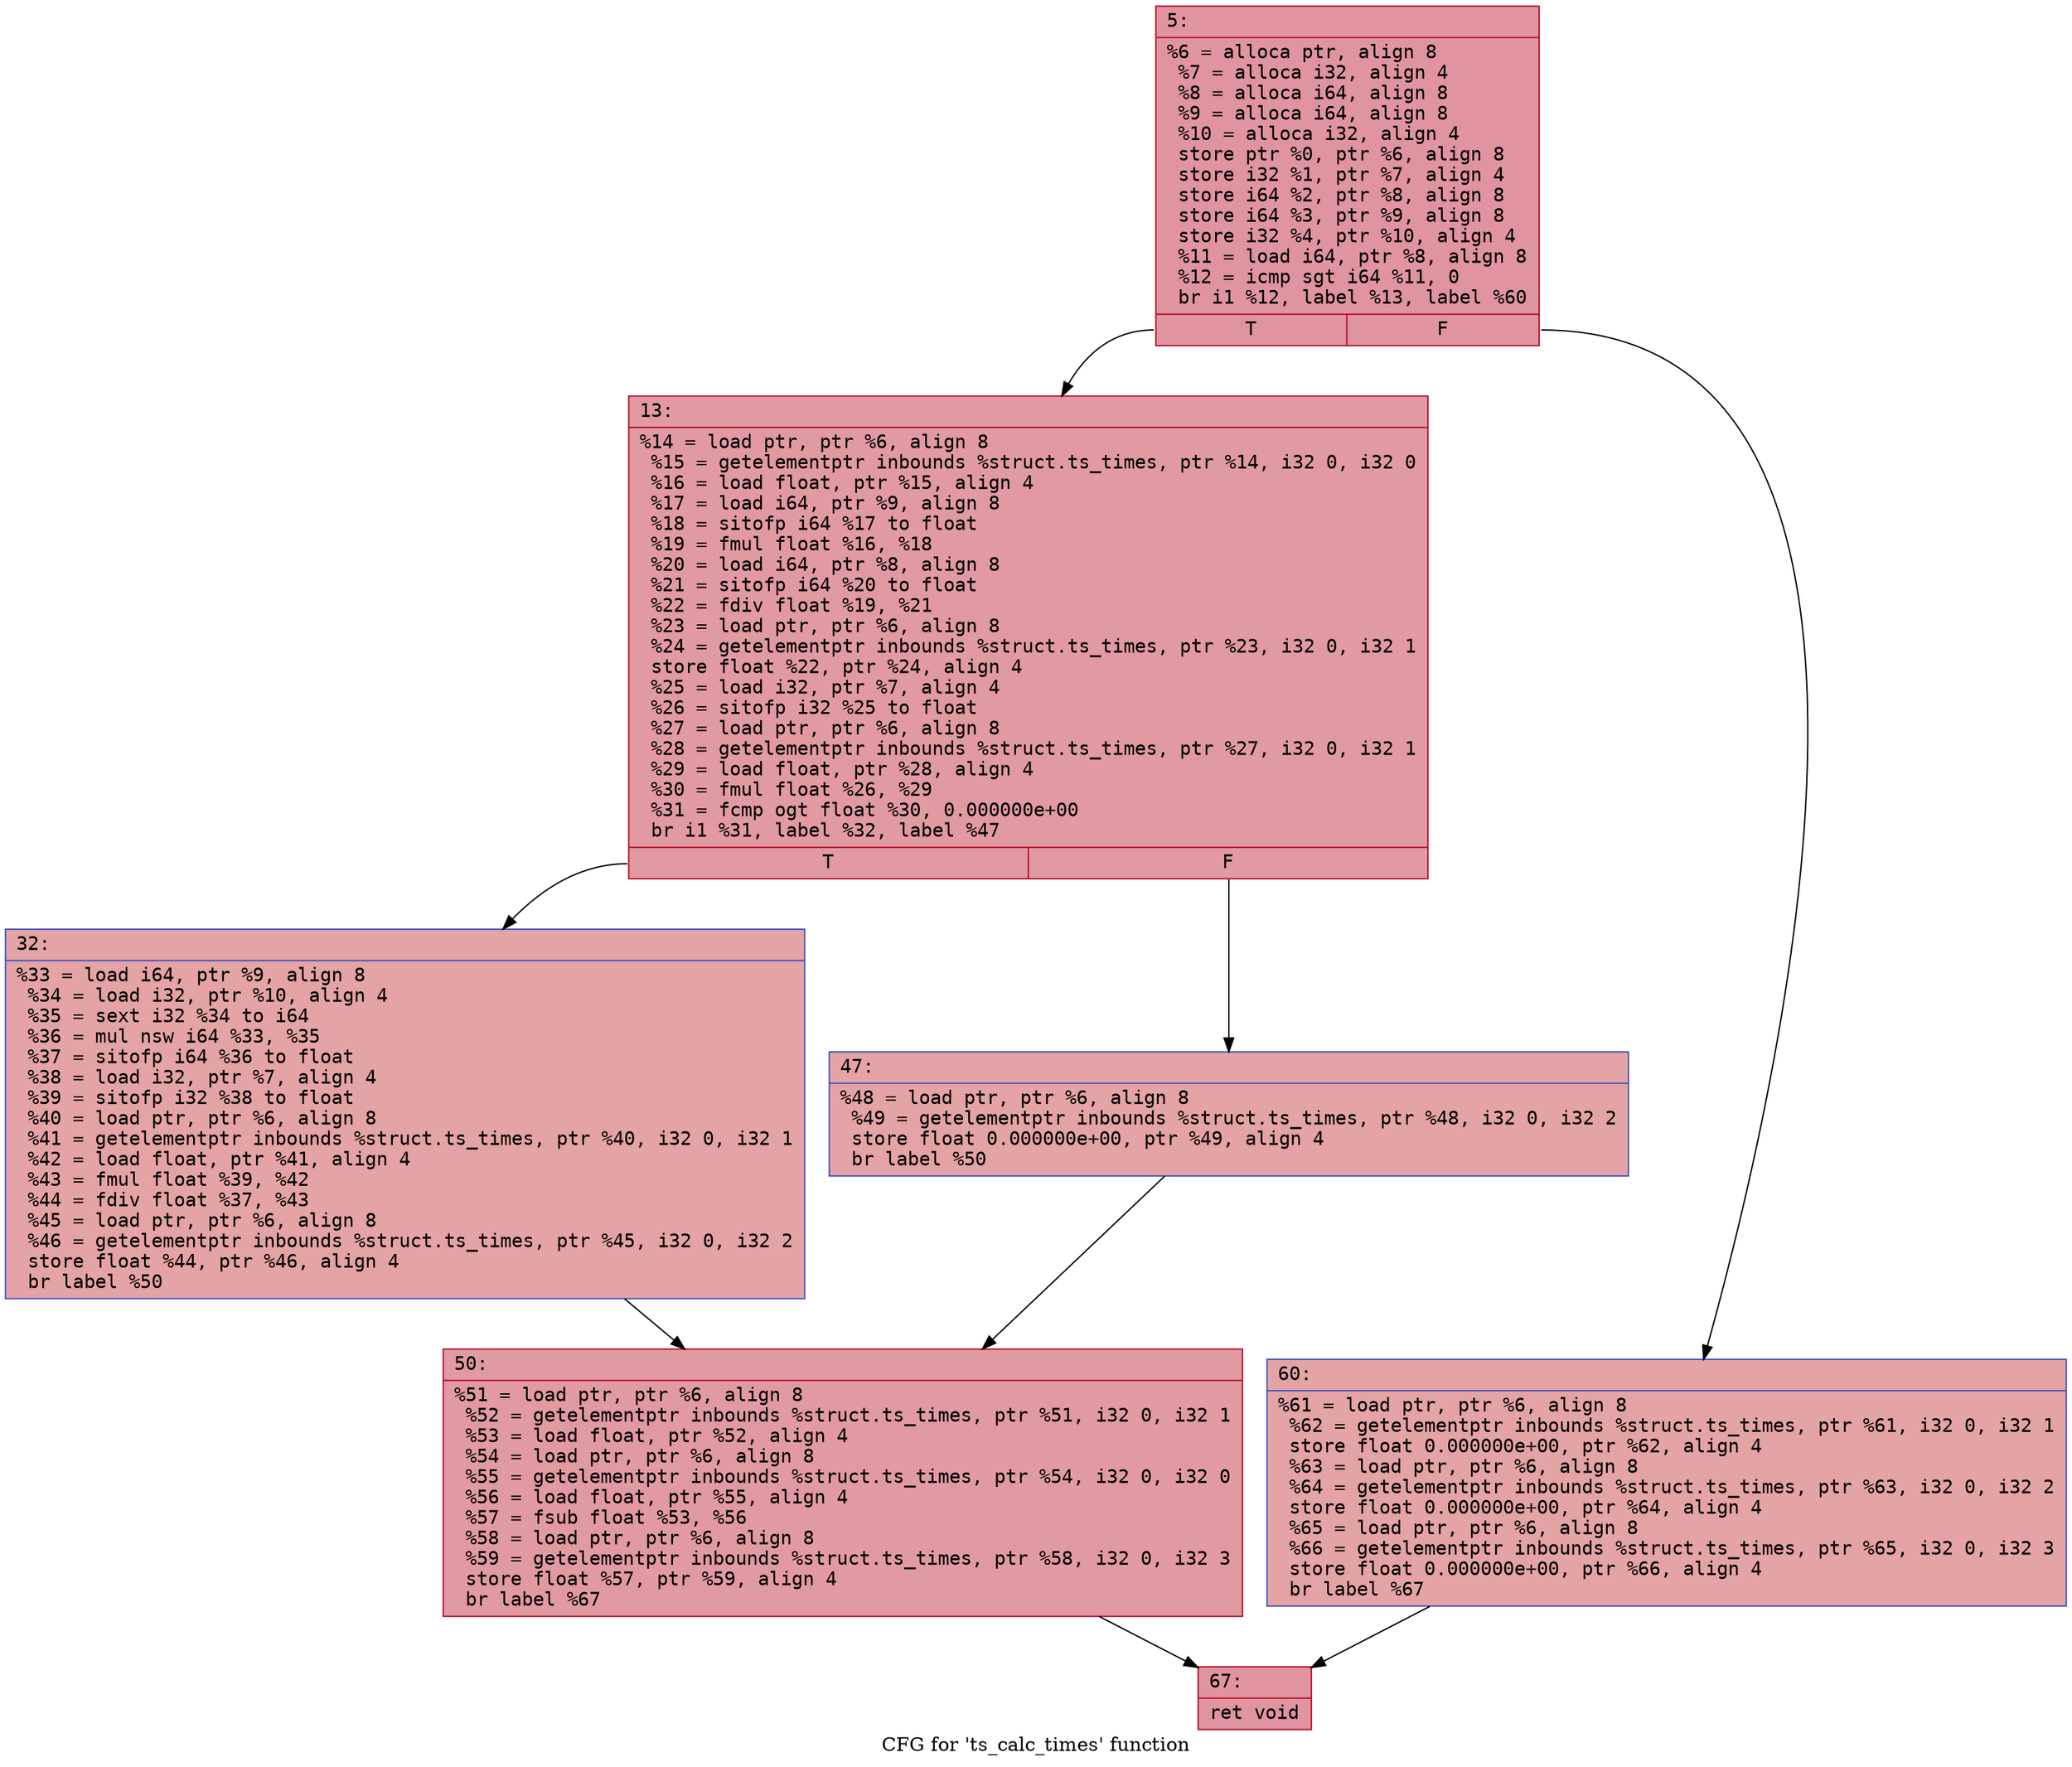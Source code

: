 digraph "CFG for 'ts_calc_times' function" {
	label="CFG for 'ts_calc_times' function";

	Node0x600000a4a120 [shape=record,color="#b70d28ff", style=filled, fillcolor="#b70d2870" fontname="Courier",label="{5:\l|  %6 = alloca ptr, align 8\l  %7 = alloca i32, align 4\l  %8 = alloca i64, align 8\l  %9 = alloca i64, align 8\l  %10 = alloca i32, align 4\l  store ptr %0, ptr %6, align 8\l  store i32 %1, ptr %7, align 4\l  store i64 %2, ptr %8, align 8\l  store i64 %3, ptr %9, align 8\l  store i32 %4, ptr %10, align 4\l  %11 = load i64, ptr %8, align 8\l  %12 = icmp sgt i64 %11, 0\l  br i1 %12, label %13, label %60\l|{<s0>T|<s1>F}}"];
	Node0x600000a4a120:s0 -> Node0x600000a4a170[tooltip="5 -> 13\nProbability 62.50%" ];
	Node0x600000a4a120:s1 -> Node0x600000a4a2b0[tooltip="5 -> 60\nProbability 37.50%" ];
	Node0x600000a4a170 [shape=record,color="#b70d28ff", style=filled, fillcolor="#bb1b2c70" fontname="Courier",label="{13:\l|  %14 = load ptr, ptr %6, align 8\l  %15 = getelementptr inbounds %struct.ts_times, ptr %14, i32 0, i32 0\l  %16 = load float, ptr %15, align 4\l  %17 = load i64, ptr %9, align 8\l  %18 = sitofp i64 %17 to float\l  %19 = fmul float %16, %18\l  %20 = load i64, ptr %8, align 8\l  %21 = sitofp i64 %20 to float\l  %22 = fdiv float %19, %21\l  %23 = load ptr, ptr %6, align 8\l  %24 = getelementptr inbounds %struct.ts_times, ptr %23, i32 0, i32 1\l  store float %22, ptr %24, align 4\l  %25 = load i32, ptr %7, align 4\l  %26 = sitofp i32 %25 to float\l  %27 = load ptr, ptr %6, align 8\l  %28 = getelementptr inbounds %struct.ts_times, ptr %27, i32 0, i32 1\l  %29 = load float, ptr %28, align 4\l  %30 = fmul float %26, %29\l  %31 = fcmp ogt float %30, 0.000000e+00\l  br i1 %31, label %32, label %47\l|{<s0>T|<s1>F}}"];
	Node0x600000a4a170:s0 -> Node0x600000a4a1c0[tooltip="13 -> 32\nProbability 50.00%" ];
	Node0x600000a4a170:s1 -> Node0x600000a4a210[tooltip="13 -> 47\nProbability 50.00%" ];
	Node0x600000a4a1c0 [shape=record,color="#3d50c3ff", style=filled, fillcolor="#c32e3170" fontname="Courier",label="{32:\l|  %33 = load i64, ptr %9, align 8\l  %34 = load i32, ptr %10, align 4\l  %35 = sext i32 %34 to i64\l  %36 = mul nsw i64 %33, %35\l  %37 = sitofp i64 %36 to float\l  %38 = load i32, ptr %7, align 4\l  %39 = sitofp i32 %38 to float\l  %40 = load ptr, ptr %6, align 8\l  %41 = getelementptr inbounds %struct.ts_times, ptr %40, i32 0, i32 1\l  %42 = load float, ptr %41, align 4\l  %43 = fmul float %39, %42\l  %44 = fdiv float %37, %43\l  %45 = load ptr, ptr %6, align 8\l  %46 = getelementptr inbounds %struct.ts_times, ptr %45, i32 0, i32 2\l  store float %44, ptr %46, align 4\l  br label %50\l}"];
	Node0x600000a4a1c0 -> Node0x600000a4a260[tooltip="32 -> 50\nProbability 100.00%" ];
	Node0x600000a4a210 [shape=record,color="#3d50c3ff", style=filled, fillcolor="#c32e3170" fontname="Courier",label="{47:\l|  %48 = load ptr, ptr %6, align 8\l  %49 = getelementptr inbounds %struct.ts_times, ptr %48, i32 0, i32 2\l  store float 0.000000e+00, ptr %49, align 4\l  br label %50\l}"];
	Node0x600000a4a210 -> Node0x600000a4a260[tooltip="47 -> 50\nProbability 100.00%" ];
	Node0x600000a4a260 [shape=record,color="#b70d28ff", style=filled, fillcolor="#bb1b2c70" fontname="Courier",label="{50:\l|  %51 = load ptr, ptr %6, align 8\l  %52 = getelementptr inbounds %struct.ts_times, ptr %51, i32 0, i32 1\l  %53 = load float, ptr %52, align 4\l  %54 = load ptr, ptr %6, align 8\l  %55 = getelementptr inbounds %struct.ts_times, ptr %54, i32 0, i32 0\l  %56 = load float, ptr %55, align 4\l  %57 = fsub float %53, %56\l  %58 = load ptr, ptr %6, align 8\l  %59 = getelementptr inbounds %struct.ts_times, ptr %58, i32 0, i32 3\l  store float %57, ptr %59, align 4\l  br label %67\l}"];
	Node0x600000a4a260 -> Node0x600000a4a300[tooltip="50 -> 67\nProbability 100.00%" ];
	Node0x600000a4a2b0 [shape=record,color="#3d50c3ff", style=filled, fillcolor="#c32e3170" fontname="Courier",label="{60:\l|  %61 = load ptr, ptr %6, align 8\l  %62 = getelementptr inbounds %struct.ts_times, ptr %61, i32 0, i32 1\l  store float 0.000000e+00, ptr %62, align 4\l  %63 = load ptr, ptr %6, align 8\l  %64 = getelementptr inbounds %struct.ts_times, ptr %63, i32 0, i32 2\l  store float 0.000000e+00, ptr %64, align 4\l  %65 = load ptr, ptr %6, align 8\l  %66 = getelementptr inbounds %struct.ts_times, ptr %65, i32 0, i32 3\l  store float 0.000000e+00, ptr %66, align 4\l  br label %67\l}"];
	Node0x600000a4a2b0 -> Node0x600000a4a300[tooltip="60 -> 67\nProbability 100.00%" ];
	Node0x600000a4a300 [shape=record,color="#b70d28ff", style=filled, fillcolor="#b70d2870" fontname="Courier",label="{67:\l|  ret void\l}"];
}
